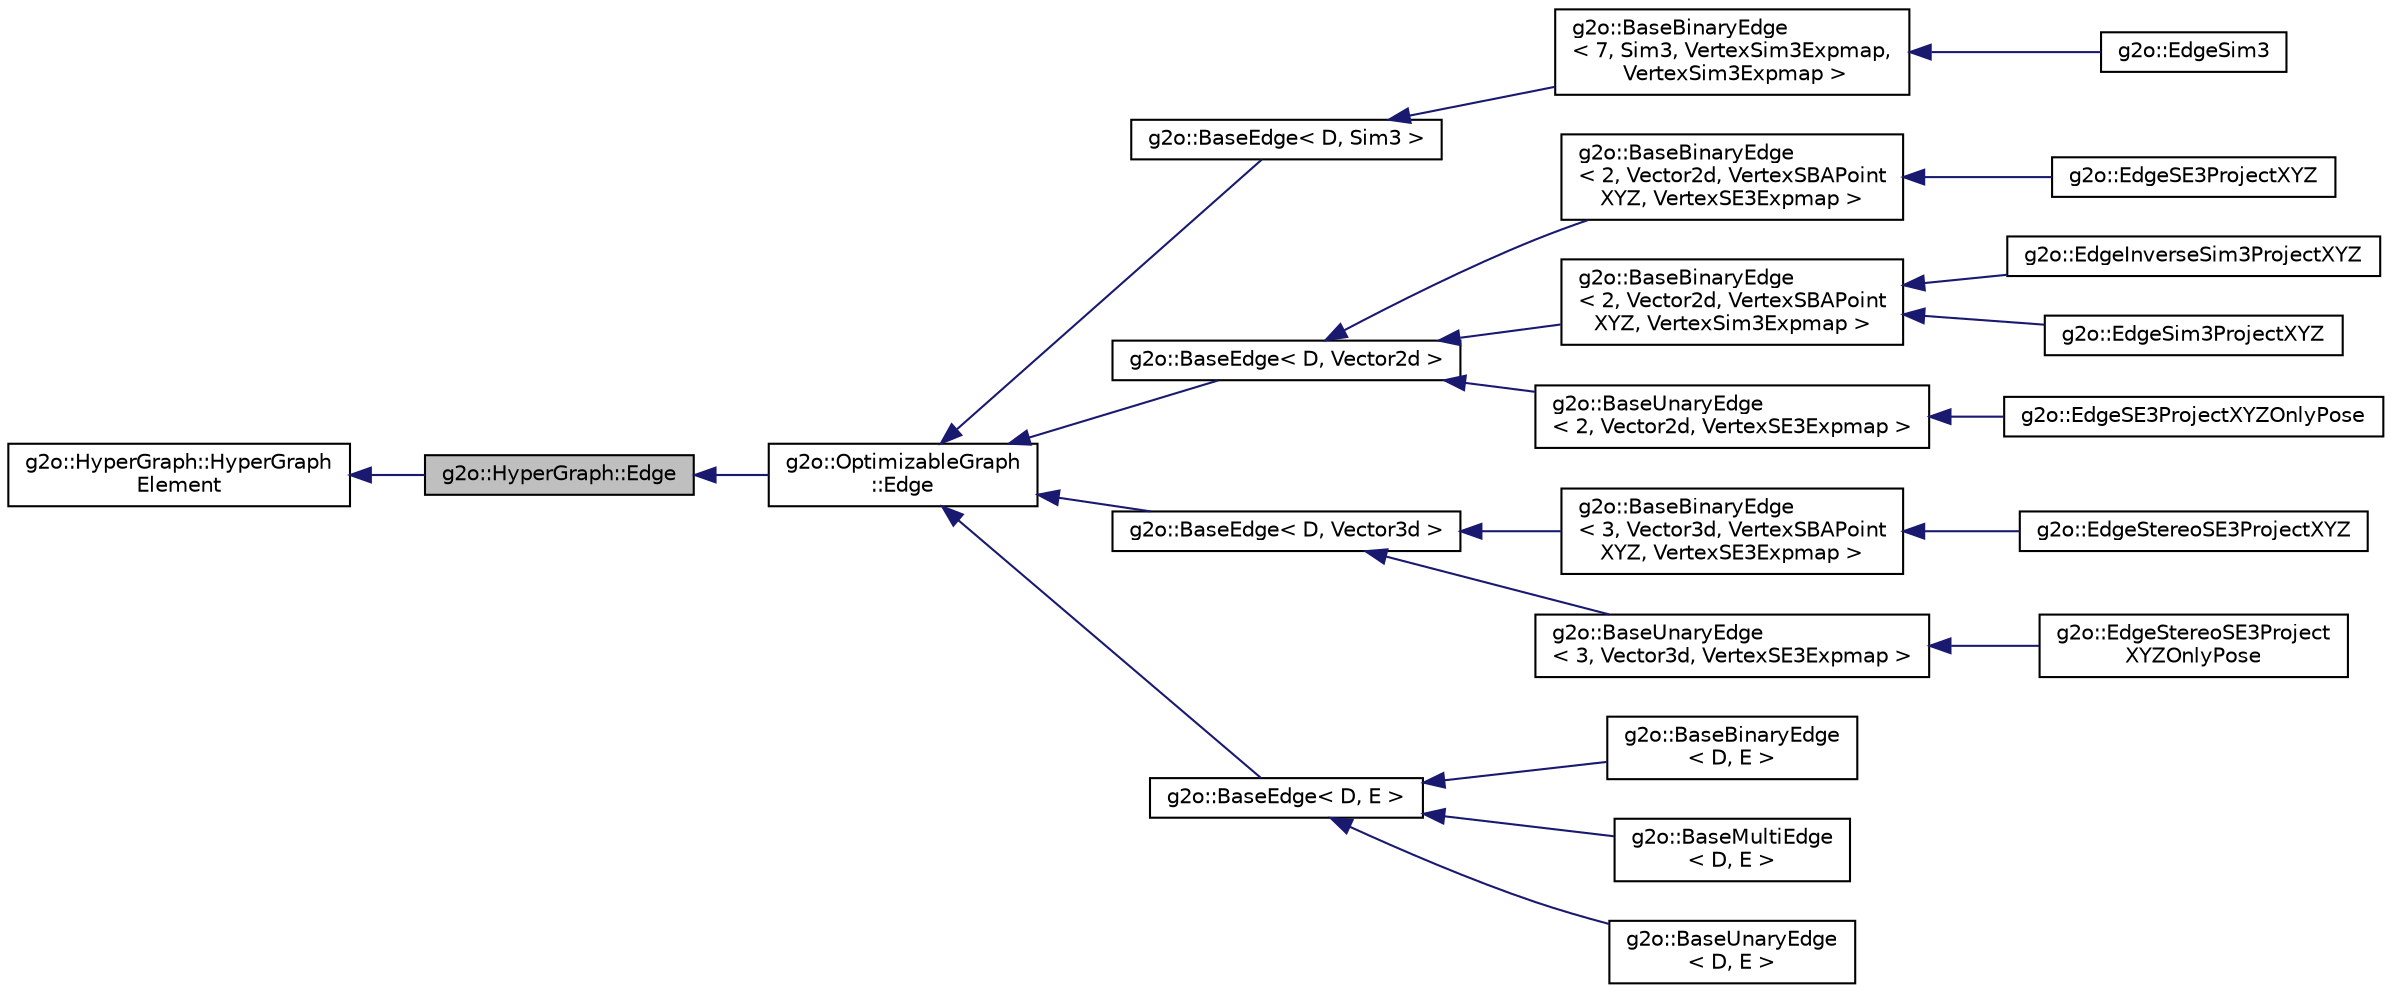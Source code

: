 digraph "g2o::HyperGraph::Edge"
{
  edge [fontname="Helvetica",fontsize="10",labelfontname="Helvetica",labelfontsize="10"];
  node [fontname="Helvetica",fontsize="10",shape=record];
  rankdir="LR";
  Node1 [label="g2o::HyperGraph::Edge",height=0.2,width=0.4,color="black", fillcolor="grey75", style="filled", fontcolor="black"];
  Node2 -> Node1 [dir="back",color="midnightblue",fontsize="10",style="solid"];
  Node2 [label="g2o::HyperGraph::HyperGraph\lElement",height=0.2,width=0.4,color="black", fillcolor="white", style="filled",URL="$structg2o_1_1HyperGraph_1_1HyperGraphElement.html"];
  Node1 -> Node3 [dir="back",color="midnightblue",fontsize="10",style="solid"];
  Node3 [label="g2o::OptimizableGraph\l::Edge",height=0.2,width=0.4,color="black", fillcolor="white", style="filled",URL="$classg2o_1_1OptimizableGraph_1_1Edge.html"];
  Node3 -> Node4 [dir="back",color="midnightblue",fontsize="10",style="solid"];
  Node4 [label="g2o::BaseEdge\< D, Sim3 \>",height=0.2,width=0.4,color="black", fillcolor="white", style="filled",URL="$classg2o_1_1BaseEdge.html"];
  Node4 -> Node5 [dir="back",color="midnightblue",fontsize="10",style="solid"];
  Node5 [label="g2o::BaseBinaryEdge\l\< 7, Sim3, VertexSim3Expmap,\l VertexSim3Expmap \>",height=0.2,width=0.4,color="black", fillcolor="white", style="filled",URL="$classg2o_1_1BaseBinaryEdge.html"];
  Node5 -> Node6 [dir="back",color="midnightblue",fontsize="10",style="solid"];
  Node6 [label="g2o::EdgeSim3",height=0.2,width=0.4,color="black", fillcolor="white", style="filled",URL="$classg2o_1_1EdgeSim3.html",tooltip="7D edge between two Vertex7 "];
  Node3 -> Node7 [dir="back",color="midnightblue",fontsize="10",style="solid"];
  Node7 [label="g2o::BaseEdge\< D, Vector2d \>",height=0.2,width=0.4,color="black", fillcolor="white", style="filled",URL="$classg2o_1_1BaseEdge.html"];
  Node7 -> Node8 [dir="back",color="midnightblue",fontsize="10",style="solid"];
  Node8 [label="g2o::BaseBinaryEdge\l\< 2, Vector2d, VertexSBAPoint\lXYZ, VertexSE3Expmap \>",height=0.2,width=0.4,color="black", fillcolor="white", style="filled",URL="$classg2o_1_1BaseBinaryEdge.html"];
  Node8 -> Node9 [dir="back",color="midnightblue",fontsize="10",style="solid"];
  Node9 [label="g2o::EdgeSE3ProjectXYZ",height=0.2,width=0.4,color="black", fillcolor="white", style="filled",URL="$classg2o_1_1EdgeSE3ProjectXYZ.html"];
  Node7 -> Node10 [dir="back",color="midnightblue",fontsize="10",style="solid"];
  Node10 [label="g2o::BaseBinaryEdge\l\< 2, Vector2d, VertexSBAPoint\lXYZ, VertexSim3Expmap \>",height=0.2,width=0.4,color="black", fillcolor="white", style="filled",URL="$classg2o_1_1BaseBinaryEdge.html"];
  Node10 -> Node11 [dir="back",color="midnightblue",fontsize="10",style="solid"];
  Node11 [label="g2o::EdgeInverseSim3ProjectXYZ",height=0.2,width=0.4,color="black", fillcolor="white", style="filled",URL="$classg2o_1_1EdgeInverseSim3ProjectXYZ.html"];
  Node10 -> Node12 [dir="back",color="midnightblue",fontsize="10",style="solid"];
  Node12 [label="g2o::EdgeSim3ProjectXYZ",height=0.2,width=0.4,color="black", fillcolor="white", style="filled",URL="$classg2o_1_1EdgeSim3ProjectXYZ.html"];
  Node7 -> Node13 [dir="back",color="midnightblue",fontsize="10",style="solid"];
  Node13 [label="g2o::BaseUnaryEdge\l\< 2, Vector2d, VertexSE3Expmap \>",height=0.2,width=0.4,color="black", fillcolor="white", style="filled",URL="$classg2o_1_1BaseUnaryEdge.html"];
  Node13 -> Node14 [dir="back",color="midnightblue",fontsize="10",style="solid"];
  Node14 [label="g2o::EdgeSE3ProjectXYZOnlyPose",height=0.2,width=0.4,color="black", fillcolor="white", style="filled",URL="$classg2o_1_1EdgeSE3ProjectXYZOnlyPose.html"];
  Node3 -> Node15 [dir="back",color="midnightblue",fontsize="10",style="solid"];
  Node15 [label="g2o::BaseEdge\< D, Vector3d \>",height=0.2,width=0.4,color="black", fillcolor="white", style="filled",URL="$classg2o_1_1BaseEdge.html"];
  Node15 -> Node16 [dir="back",color="midnightblue",fontsize="10",style="solid"];
  Node16 [label="g2o::BaseBinaryEdge\l\< 3, Vector3d, VertexSBAPoint\lXYZ, VertexSE3Expmap \>",height=0.2,width=0.4,color="black", fillcolor="white", style="filled",URL="$classg2o_1_1BaseBinaryEdge.html"];
  Node16 -> Node17 [dir="back",color="midnightblue",fontsize="10",style="solid"];
  Node17 [label="g2o::EdgeStereoSE3ProjectXYZ",height=0.2,width=0.4,color="black", fillcolor="white", style="filled",URL="$classg2o_1_1EdgeStereoSE3ProjectXYZ.html"];
  Node15 -> Node18 [dir="back",color="midnightblue",fontsize="10",style="solid"];
  Node18 [label="g2o::BaseUnaryEdge\l\< 3, Vector3d, VertexSE3Expmap \>",height=0.2,width=0.4,color="black", fillcolor="white", style="filled",URL="$classg2o_1_1BaseUnaryEdge.html"];
  Node18 -> Node19 [dir="back",color="midnightblue",fontsize="10",style="solid"];
  Node19 [label="g2o::EdgeStereoSE3Project\lXYZOnlyPose",height=0.2,width=0.4,color="black", fillcolor="white", style="filled",URL="$classg2o_1_1EdgeStereoSE3ProjectXYZOnlyPose.html"];
  Node3 -> Node20 [dir="back",color="midnightblue",fontsize="10",style="solid"];
  Node20 [label="g2o::BaseEdge\< D, E \>",height=0.2,width=0.4,color="black", fillcolor="white", style="filled",URL="$classg2o_1_1BaseEdge.html"];
  Node20 -> Node21 [dir="back",color="midnightblue",fontsize="10",style="solid"];
  Node21 [label="g2o::BaseBinaryEdge\l\< D, E \>",height=0.2,width=0.4,color="black", fillcolor="white", style="filled",URL="$classg2o_1_1BaseBinaryEdge.html"];
  Node20 -> Node22 [dir="back",color="midnightblue",fontsize="10",style="solid"];
  Node22 [label="g2o::BaseMultiEdge\l\< D, E \>",height=0.2,width=0.4,color="black", fillcolor="white", style="filled",URL="$classg2o_1_1BaseMultiEdge.html",tooltip="base class to represent an edge connecting an arbitrary number of nodes "];
  Node20 -> Node23 [dir="back",color="midnightblue",fontsize="10",style="solid"];
  Node23 [label="g2o::BaseUnaryEdge\l\< D, E \>",height=0.2,width=0.4,color="black", fillcolor="white", style="filled",URL="$classg2o_1_1BaseUnaryEdge.html"];
}
